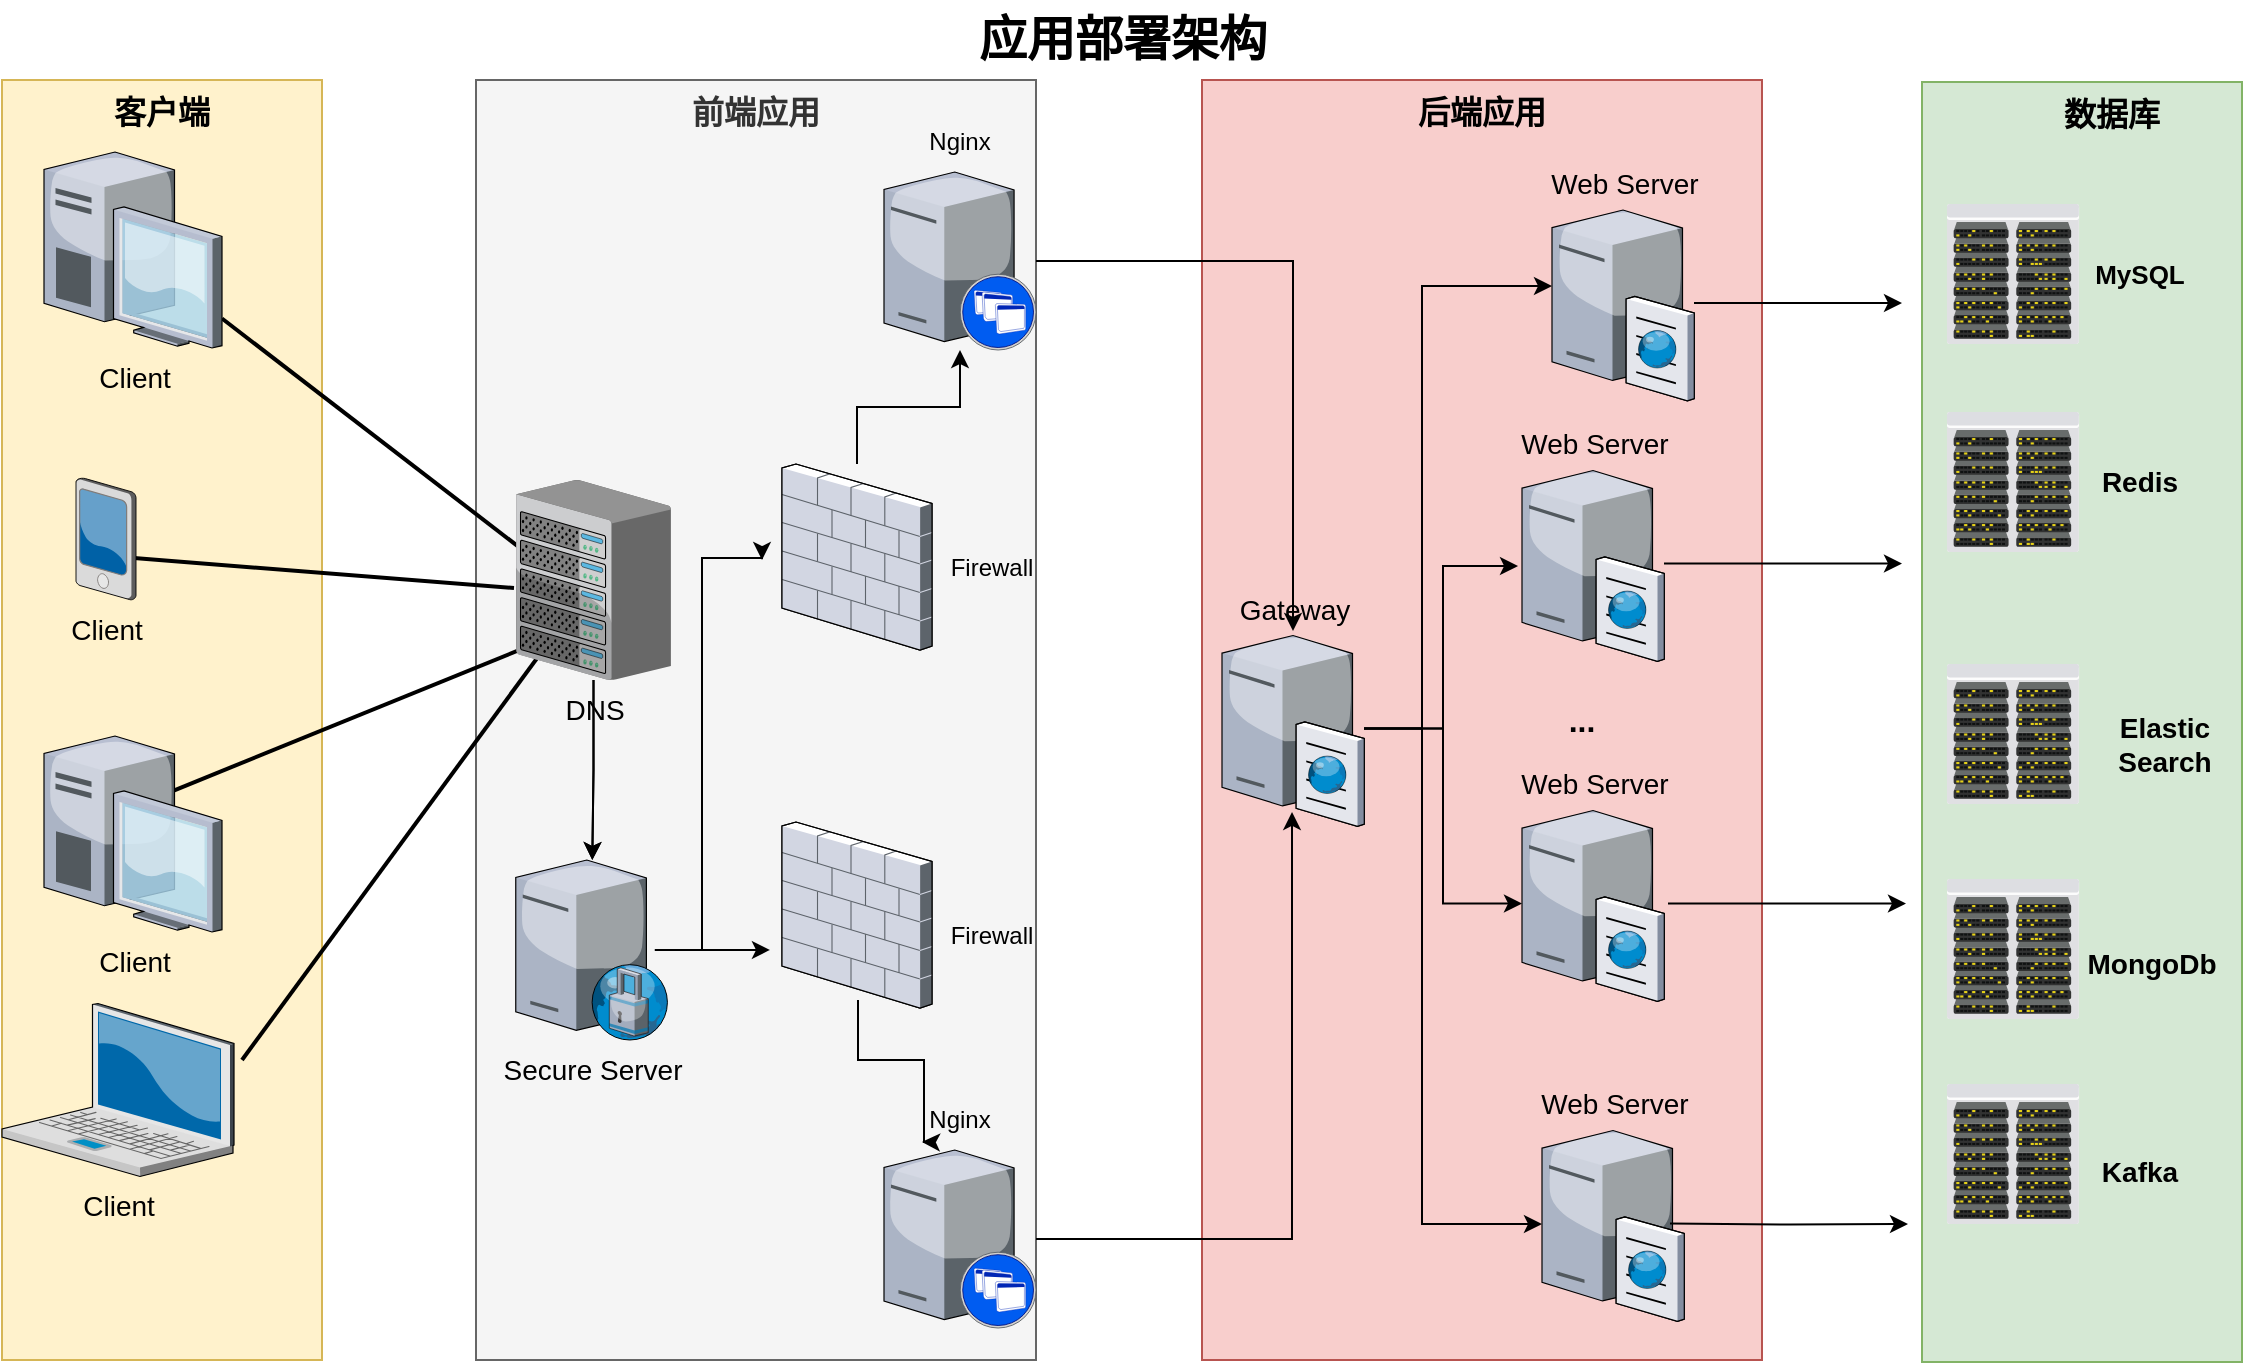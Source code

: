 <mxfile version="24.7.17">
  <diagram name="Page-1" id="e3a06f82-3646-2815-327d-82caf3d4e204">
    <mxGraphModel dx="1434" dy="746" grid="1" gridSize="10" guides="1" tooltips="1" connect="1" arrows="1" fold="1" page="1" pageScale="1.5" pageWidth="1169" pageHeight="826" background="none" math="0" shadow="0">
      <root>
        <mxCell id="0" style=";html=1;" />
        <mxCell id="1" style=";html=1;" parent="0" />
        <mxCell id="6a7d8f32e03d9370-61" value="&lt;font style=&quot;font-size: 16px;&quot;&gt;&lt;b&gt;后端应用&lt;/b&gt;&lt;/font&gt;" style="whiteSpace=wrap;html=1;fillColor=#f8cecc;fontSize=14;strokeColor=#b85450;verticalAlign=top;" parent="1" vertex="1">
          <mxGeometry x="960" y="120" width="280" height="640" as="geometry" />
        </mxCell>
        <mxCell id="6a7d8f32e03d9370-59" value="&lt;font style=&quot;font-size: 16px;&quot;&gt;&lt;b&gt;前端应用&lt;/b&gt;&lt;/font&gt;" style="whiteSpace=wrap;html=1;fillColor=#f5f5f5;fontSize=14;strokeColor=#666666;verticalAlign=top;fontColor=#333333;" parent="1" vertex="1">
          <mxGeometry x="597" y="120" width="280" height="640" as="geometry" />
        </mxCell>
        <mxCell id="6a7d8f32e03d9370-57" value="&lt;b&gt;&lt;font style=&quot;font-size: 16px;&quot;&gt;客户端&lt;/font&gt;&lt;/b&gt;" style="whiteSpace=wrap;html=1;fillColor=#fff2cc;fontSize=14;strokeColor=#d6b656;verticalAlign=top;" parent="1" vertex="1">
          <mxGeometry x="360" y="120" width="160" height="640" as="geometry" />
        </mxCell>
        <mxCell id="6a7d8f32e03d9370-35" style="edgeStyle=none;rounded=0;html=1;startSize=10;endSize=10;jettySize=auto;orthogonalLoop=1;fontSize=14;endArrow=none;endFill=0;strokeWidth=2;entryX=0.205;entryY=0.818;entryDx=0;entryDy=0;entryPerimeter=0;" parent="1" target="6a7d8f32e03d9370-16" edge="1">
          <mxGeometry relative="1" as="geometry">
            <mxPoint x="480" y="610" as="sourcePoint" />
            <mxPoint x="637" y="693.32" as="targetPoint" />
          </mxGeometry>
        </mxCell>
        <mxCell id="6a7d8f32e03d9370-2" value="Client" style="verticalLabelPosition=bottom;aspect=fixed;html=1;verticalAlign=top;strokeColor=none;shape=mxgraph.citrix.laptop_2;fillColor=#66B2FF;gradientColor=#0066CC;fontSize=14;" parent="1" vertex="1">
          <mxGeometry x="360.0" y="581.75" width="116" height="86.5" as="geometry" />
        </mxCell>
        <mxCell id="6a7d8f32e03d9370-34" style="edgeStyle=none;rounded=0;html=1;startSize=10;endSize=10;jettySize=auto;orthogonalLoop=1;fontSize=14;endArrow=none;endFill=0;strokeWidth=2;entryX=0.098;entryY=0.826;entryDx=0;entryDy=0;entryPerimeter=0;exitX=0.708;exitY=0.286;exitDx=0;exitDy=0;exitPerimeter=0;" parent="1" source="6a7d8f32e03d9370-3" target="6a7d8f32e03d9370-16" edge="1">
          <mxGeometry relative="1" as="geometry">
            <mxPoint x="450" y="490" as="sourcePoint" />
            <mxPoint x="640" y="540" as="targetPoint" />
          </mxGeometry>
        </mxCell>
        <mxCell id="6a7d8f32e03d9370-3" value="Client" style="verticalLabelPosition=bottom;aspect=fixed;html=1;verticalAlign=top;strokeColor=none;shape=mxgraph.citrix.desktop;fillColor=#66B2FF;gradientColor=#0066CC;fontSize=14;" parent="1" vertex="1">
          <mxGeometry x="381.0" y="448.0" width="89" height="98" as="geometry" />
        </mxCell>
        <mxCell id="6a7d8f32e03d9370-33" style="edgeStyle=none;rounded=0;html=1;startSize=10;endSize=10;jettySize=auto;orthogonalLoop=1;fontSize=14;endArrow=none;endFill=0;strokeWidth=2;exitX=0.9;exitY=0.492;exitDx=0;exitDy=0;exitPerimeter=0;entryX=-0.013;entryY=0.54;entryDx=0;entryDy=0;entryPerimeter=0;" parent="1" target="6a7d8f32e03d9370-16" edge="1">
          <mxGeometry relative="1" as="geometry">
            <mxPoint x="426.02" y="359.022" as="sourcePoint" />
            <mxPoint x="649.042" y="336.2" as="targetPoint" />
          </mxGeometry>
        </mxCell>
        <mxCell id="6a7d8f32e03d9370-32" style="edgeStyle=none;rounded=0;html=1;startSize=10;endSize=10;jettySize=auto;orthogonalLoop=1;fontSize=14;endArrow=none;endFill=0;strokeWidth=2;entryX=0.156;entryY=0.417;entryDx=0;entryDy=0;entryPerimeter=0;" parent="1" source="6a7d8f32e03d9370-5" target="6a7d8f32e03d9370-16" edge="1">
          <mxGeometry relative="1" as="geometry" />
        </mxCell>
        <mxCell id="6a7d8f32e03d9370-5" value="Client" style="verticalLabelPosition=bottom;aspect=fixed;html=1;verticalAlign=top;strokeColor=none;shape=mxgraph.citrix.desktop;fillColor=#66B2FF;gradientColor=#0066CC;fontSize=14;" parent="1" vertex="1">
          <mxGeometry x="381.0" y="156.0" width="89" height="98" as="geometry" />
        </mxCell>
        <mxCell id="6a7d8f32e03d9370-6" value="Client" style="verticalLabelPosition=bottom;aspect=fixed;html=1;verticalAlign=top;strokeColor=none;shape=mxgraph.citrix.pda;fillColor=#66B2FF;gradientColor=#0066CC;fontSize=14;" parent="1" vertex="1">
          <mxGeometry x="397.0" y="319" width="30" height="61" as="geometry" />
        </mxCell>
        <mxCell id="6a7d8f32e03d9370-11" value="" style="verticalLabelPosition=bottom;aspect=fixed;html=1;verticalAlign=top;strokeColor=none;shape=mxgraph.citrix.xenapp_server;fillColor=#66B2FF;gradientColor=#0066CC;fontSize=14;" parent="1" vertex="1">
          <mxGeometry x="801.0" y="655" width="76" height="89" as="geometry" />
        </mxCell>
        <mxCell id="07MpoBeY5wm7lqhEivzJ-26" style="edgeStyle=orthogonalEdgeStyle;rounded=0;orthogonalLoop=1;jettySize=auto;html=1;" edge="1" parent="1" source="6a7d8f32e03d9370-12" target="07MpoBeY5wm7lqhEivzJ-25">
          <mxGeometry relative="1" as="geometry" />
        </mxCell>
        <mxCell id="6a7d8f32e03d9370-12" value="" style="verticalLabelPosition=bottom;aspect=fixed;html=1;verticalAlign=top;strokeColor=none;shape=mxgraph.citrix.xenapp_server;fillColor=#66B2FF;gradientColor=#0066CC;fontSize=14;" parent="1" vertex="1">
          <mxGeometry x="801.0" y="166" width="76" height="89" as="geometry" />
        </mxCell>
        <mxCell id="07MpoBeY5wm7lqhEivzJ-51" style="edgeStyle=orthogonalEdgeStyle;rounded=0;orthogonalLoop=1;jettySize=auto;html=1;" edge="1" parent="1" source="6a7d8f32e03d9370-15">
          <mxGeometry relative="1" as="geometry">
            <mxPoint x="1310" y="231.5" as="targetPoint" />
          </mxGeometry>
        </mxCell>
        <mxCell id="6a7d8f32e03d9370-15" value="Web Server" style="verticalLabelPosition=top;aspect=fixed;html=1;verticalAlign=bottom;strokeColor=none;shape=mxgraph.citrix.cache_server;fillColor=#66B2FF;gradientColor=#0066CC;fontSize=14;labelPosition=center;align=center;" parent="1" vertex="1">
          <mxGeometry x="1135" y="182.75" width="71" height="97.5" as="geometry" />
        </mxCell>
        <mxCell id="07MpoBeY5wm7lqhEivzJ-1" style="edgeStyle=orthogonalEdgeStyle;rounded=0;orthogonalLoop=1;jettySize=auto;html=1;" edge="1" parent="1" source="6a7d8f32e03d9370-16" target="6a7d8f32e03d9370-25">
          <mxGeometry relative="1" as="geometry" />
        </mxCell>
        <mxCell id="07MpoBeY5wm7lqhEivzJ-49" value="" style="edgeStyle=orthogonalEdgeStyle;rounded=0;orthogonalLoop=1;jettySize=auto;html=1;" edge="1" parent="1" source="6a7d8f32e03d9370-16" target="6a7d8f32e03d9370-25">
          <mxGeometry relative="1" as="geometry" />
        </mxCell>
        <mxCell id="6a7d8f32e03d9370-16" value="DNS" style="verticalLabelPosition=bottom;aspect=fixed;html=1;verticalAlign=top;strokeColor=none;shape=mxgraph.citrix.chassis;fillColor=#66B2FF;gradientColor=#0066CC;fontSize=14;" parent="1" vertex="1">
          <mxGeometry x="617" y="320" width="77.46" height="100" as="geometry" />
        </mxCell>
        <mxCell id="6a7d8f32e03d9370-19" value="" style="verticalLabelPosition=bottom;aspect=fixed;html=1;verticalAlign=top;strokeColor=none;shape=mxgraph.citrix.firewall;fillColor=#66B2FF;gradientColor=#0066CC;fontSize=14;" parent="1" vertex="1">
          <mxGeometry x="750" y="491" width="75" height="93" as="geometry" />
        </mxCell>
        <mxCell id="6a7d8f32e03d9370-25" value="Secure Server" style="verticalLabelPosition=bottom;aspect=fixed;html=1;verticalAlign=top;strokeColor=none;shape=mxgraph.citrix.proxy_server;fillColor=#66B2FF;gradientColor=#0066CC;fontSize=14;" parent="1" vertex="1">
          <mxGeometry x="616.88" y="510" width="76.5" height="90" as="geometry" />
        </mxCell>
        <mxCell id="6a7d8f32e03d9370-62" value="应用部署架构" style="text;strokeColor=none;fillColor=none;html=1;fontSize=24;fontStyle=1;verticalAlign=middle;align=center;" parent="1" vertex="1">
          <mxGeometry x="360" y="80" width="1120" height="40" as="geometry" />
        </mxCell>
        <mxCell id="07MpoBeY5wm7lqhEivzJ-8" style="edgeStyle=orthogonalEdgeStyle;rounded=0;orthogonalLoop=1;jettySize=auto;html=1;" edge="1" parent="1" source="07MpoBeY5wm7lqhEivzJ-3" target="6a7d8f32e03d9370-12">
          <mxGeometry relative="1" as="geometry" />
        </mxCell>
        <mxCell id="07MpoBeY5wm7lqhEivzJ-3" value="" style="verticalLabelPosition=bottom;aspect=fixed;html=1;verticalAlign=top;strokeColor=none;shape=mxgraph.citrix.firewall;fillColor=#66B2FF;gradientColor=#0066CC;fontSize=14;" vertex="1" parent="1">
          <mxGeometry x="750" y="312" width="75" height="93" as="geometry" />
        </mxCell>
        <mxCell id="07MpoBeY5wm7lqhEivzJ-5" style="edgeStyle=orthogonalEdgeStyle;rounded=0;orthogonalLoop=1;jettySize=auto;html=1;" edge="1" parent="1" source="6a7d8f32e03d9370-25">
          <mxGeometry relative="1" as="geometry">
            <mxPoint x="740" y="360" as="targetPoint" />
            <Array as="points">
              <mxPoint x="710" y="555" />
              <mxPoint x="710" y="359" />
            </Array>
          </mxGeometry>
        </mxCell>
        <mxCell id="07MpoBeY5wm7lqhEivzJ-6" style="edgeStyle=orthogonalEdgeStyle;rounded=0;orthogonalLoop=1;jettySize=auto;html=1;entryX=0.013;entryY=0.688;entryDx=0;entryDy=0;entryPerimeter=0;" edge="1" parent="1">
          <mxGeometry relative="1" as="geometry">
            <mxPoint x="686.38" y="554.984" as="sourcePoint" />
            <mxPoint x="743.975" y="554.984" as="targetPoint" />
          </mxGeometry>
        </mxCell>
        <mxCell id="07MpoBeY5wm7lqhEivzJ-9" value="" style="rounded=0;whiteSpace=wrap;html=1;fillColor=#d5e8d4;strokeColor=#82b366;" vertex="1" parent="1">
          <mxGeometry x="1320" y="121" width="160" height="640" as="geometry" />
        </mxCell>
        <mxCell id="07MpoBeY5wm7lqhEivzJ-7" style="edgeStyle=orthogonalEdgeStyle;rounded=0;orthogonalLoop=1;jettySize=auto;html=1;entryX=0.25;entryY=0.112;entryDx=0;entryDy=0;entryPerimeter=0;" edge="1" parent="1">
          <mxGeometry relative="1" as="geometry">
            <mxPoint x="788" y="580" as="sourcePoint" />
            <mxPoint x="820" y="650.968" as="targetPoint" />
            <Array as="points">
              <mxPoint x="788" y="610" />
              <mxPoint x="821" y="610" />
            </Array>
          </mxGeometry>
        </mxCell>
        <mxCell id="07MpoBeY5wm7lqhEivzJ-10" value="&lt;font style=&quot;font-size: 16px;&quot;&gt;&lt;b&gt;数据库&lt;/b&gt;&lt;/font&gt;" style="text;html=1;align=center;verticalAlign=middle;whiteSpace=wrap;rounded=0;" vertex="1" parent="1">
          <mxGeometry x="1385" y="122" width="60" height="30" as="geometry" />
        </mxCell>
        <mxCell id="07MpoBeY5wm7lqhEivzJ-12" value="" style="verticalLabelPosition=bottom;sketch=0;aspect=fixed;html=1;verticalAlign=top;strokeColor=none;align=center;outlineConnect=0;shape=mxgraph.citrix.datacenter;" vertex="1" parent="1">
          <mxGeometry x="1332.5" y="182" width="66.11" height="70" as="geometry" />
        </mxCell>
        <mxCell id="07MpoBeY5wm7lqhEivzJ-15" value="&lt;font style=&quot;font-size: 13px;&quot;&gt;&lt;b&gt;MySQL&lt;/b&gt;&lt;/font&gt;" style="text;html=1;align=center;verticalAlign=middle;whiteSpace=wrap;rounded=0;" vertex="1" parent="1">
          <mxGeometry x="1398.61" y="202" width="60" height="30" as="geometry" />
        </mxCell>
        <mxCell id="07MpoBeY5wm7lqhEivzJ-16" value="&lt;font style=&quot;font-size: 14px;&quot;&gt;&lt;b&gt;Redis&lt;/b&gt;&lt;/font&gt;" style="text;html=1;align=center;verticalAlign=middle;whiteSpace=wrap;rounded=0;" vertex="1" parent="1">
          <mxGeometry x="1398.61" y="306" width="60" height="30" as="geometry" />
        </mxCell>
        <mxCell id="07MpoBeY5wm7lqhEivzJ-17" value="&lt;font style=&quot;font-size: 14px;&quot;&gt;&lt;b&gt;Elastic Search&lt;/b&gt;&lt;/font&gt;" style="text;html=1;align=center;verticalAlign=middle;whiteSpace=wrap;rounded=0;" vertex="1" parent="1">
          <mxGeometry x="1398.61" y="437.25" width="85" height="30" as="geometry" />
        </mxCell>
        <mxCell id="07MpoBeY5wm7lqhEivzJ-19" value="&lt;font style=&quot;font-size: 14px;&quot;&gt;&lt;b&gt;MongoDb&lt;/b&gt;&lt;/font&gt;" style="text;html=1;align=center;verticalAlign=middle;whiteSpace=wrap;rounded=0;" vertex="1" parent="1">
          <mxGeometry x="1404.61" y="547" width="60" height="30" as="geometry" />
        </mxCell>
        <mxCell id="07MpoBeY5wm7lqhEivzJ-21" value="&lt;font style=&quot;font-size: 14px;&quot;&gt;&lt;b&gt;Kafka&lt;/b&gt;&lt;/font&gt;" style="text;html=1;align=center;verticalAlign=middle;whiteSpace=wrap;rounded=0;" vertex="1" parent="1">
          <mxGeometry x="1398.61" y="651" width="60" height="30" as="geometry" />
        </mxCell>
        <mxCell id="07MpoBeY5wm7lqhEivzJ-52" style="edgeStyle=orthogonalEdgeStyle;rounded=0;orthogonalLoop=1;jettySize=auto;html=1;" edge="1" parent="1" source="07MpoBeY5wm7lqhEivzJ-22">
          <mxGeometry relative="1" as="geometry">
            <mxPoint x="1310" y="361.75" as="targetPoint" />
          </mxGeometry>
        </mxCell>
        <mxCell id="07MpoBeY5wm7lqhEivzJ-22" value="Web Server" style="verticalLabelPosition=top;aspect=fixed;html=1;verticalAlign=bottom;strokeColor=none;shape=mxgraph.citrix.cache_server;fillColor=#66B2FF;gradientColor=#0066CC;fontSize=14;labelPosition=center;align=center;" vertex="1" parent="1">
          <mxGeometry x="1120" y="313" width="71" height="97.5" as="geometry" />
        </mxCell>
        <mxCell id="07MpoBeY5wm7lqhEivzJ-53" style="edgeStyle=orthogonalEdgeStyle;rounded=0;orthogonalLoop=1;jettySize=auto;html=1;" edge="1" parent="1">
          <mxGeometry relative="1" as="geometry">
            <mxPoint x="1312" y="531.75" as="targetPoint" />
            <mxPoint x="1193" y="531.8" as="sourcePoint" />
          </mxGeometry>
        </mxCell>
        <mxCell id="07MpoBeY5wm7lqhEivzJ-23" value="Web Server" style="verticalLabelPosition=top;aspect=fixed;html=1;verticalAlign=bottom;strokeColor=none;shape=mxgraph.citrix.cache_server;fillColor=#66B2FF;gradientColor=#0066CC;fontSize=14;labelPosition=center;align=center;" vertex="1" parent="1">
          <mxGeometry x="1120" y="483" width="71" height="97.5" as="geometry" />
        </mxCell>
        <mxCell id="07MpoBeY5wm7lqhEivzJ-24" value="Web Server" style="verticalLabelPosition=top;aspect=fixed;html=1;verticalAlign=bottom;strokeColor=none;shape=mxgraph.citrix.cache_server;fillColor=#66B2FF;gradientColor=#0066CC;fontSize=14;labelPosition=center;align=center;" vertex="1" parent="1">
          <mxGeometry x="1130" y="643" width="71" height="97.5" as="geometry" />
        </mxCell>
        <mxCell id="07MpoBeY5wm7lqhEivzJ-28" style="edgeStyle=orthogonalEdgeStyle;rounded=0;orthogonalLoop=1;jettySize=auto;html=1;" edge="1" parent="1" source="07MpoBeY5wm7lqhEivzJ-25" target="6a7d8f32e03d9370-15">
          <mxGeometry relative="1" as="geometry">
            <Array as="points">
              <mxPoint x="1070" y="444" />
              <mxPoint x="1070" y="223" />
            </Array>
          </mxGeometry>
        </mxCell>
        <mxCell id="07MpoBeY5wm7lqhEivzJ-30" style="edgeStyle=orthogonalEdgeStyle;rounded=0;orthogonalLoop=1;jettySize=auto;html=1;" edge="1" parent="1" source="07MpoBeY5wm7lqhEivzJ-25" target="07MpoBeY5wm7lqhEivzJ-24">
          <mxGeometry relative="1" as="geometry">
            <Array as="points">
              <mxPoint x="1070" y="444" />
              <mxPoint x="1070" y="692" />
            </Array>
          </mxGeometry>
        </mxCell>
        <mxCell id="07MpoBeY5wm7lqhEivzJ-31" style="edgeStyle=orthogonalEdgeStyle;rounded=0;orthogonalLoop=1;jettySize=auto;html=1;" edge="1" parent="1" source="07MpoBeY5wm7lqhEivzJ-25" target="07MpoBeY5wm7lqhEivzJ-23">
          <mxGeometry relative="1" as="geometry" />
        </mxCell>
        <mxCell id="07MpoBeY5wm7lqhEivzJ-25" value="Gateway" style="verticalLabelPosition=top;aspect=fixed;html=1;verticalAlign=bottom;strokeColor=none;shape=mxgraph.citrix.cache_server;fillColor=#66B2FF;gradientColor=#0066CC;fontSize=14;labelPosition=center;align=center;" vertex="1" parent="1">
          <mxGeometry x="970" y="395.5" width="71" height="97.5" as="geometry" />
        </mxCell>
        <mxCell id="07MpoBeY5wm7lqhEivzJ-27" style="edgeStyle=orthogonalEdgeStyle;rounded=0;orthogonalLoop=1;jettySize=auto;html=1;entryX=0.493;entryY=0.928;entryDx=0;entryDy=0;entryPerimeter=0;" edge="1" parent="1" source="6a7d8f32e03d9370-11" target="07MpoBeY5wm7lqhEivzJ-25">
          <mxGeometry relative="1" as="geometry" />
        </mxCell>
        <mxCell id="07MpoBeY5wm7lqhEivzJ-29" style="edgeStyle=orthogonalEdgeStyle;rounded=0;orthogonalLoop=1;jettySize=auto;html=1;entryX=-0.028;entryY=0.513;entryDx=0;entryDy=0;entryPerimeter=0;" edge="1" parent="1" source="07MpoBeY5wm7lqhEivzJ-25" target="07MpoBeY5wm7lqhEivzJ-22">
          <mxGeometry relative="1" as="geometry" />
        </mxCell>
        <mxCell id="07MpoBeY5wm7lqhEivzJ-39" value="Firewall" style="text;html=1;align=center;verticalAlign=middle;whiteSpace=wrap;rounded=0;" vertex="1" parent="1">
          <mxGeometry x="825" y="349" width="60" height="30" as="geometry" />
        </mxCell>
        <mxCell id="07MpoBeY5wm7lqhEivzJ-40" value="Firewall" style="text;html=1;align=center;verticalAlign=middle;whiteSpace=wrap;rounded=0;" vertex="1" parent="1">
          <mxGeometry x="825" y="533" width="60" height="30" as="geometry" />
        </mxCell>
        <mxCell id="07MpoBeY5wm7lqhEivzJ-41" value="Nginx" style="text;html=1;align=center;verticalAlign=middle;whiteSpace=wrap;rounded=0;" vertex="1" parent="1">
          <mxGeometry x="809" y="136" width="60" height="30" as="geometry" />
        </mxCell>
        <mxCell id="07MpoBeY5wm7lqhEivzJ-42" value="Nginx" style="text;html=1;align=center;verticalAlign=middle;whiteSpace=wrap;rounded=0;" vertex="1" parent="1">
          <mxGeometry x="809" y="625" width="60" height="30" as="geometry" />
        </mxCell>
        <mxCell id="07MpoBeY5wm7lqhEivzJ-44" value="" style="verticalLabelPosition=bottom;sketch=0;aspect=fixed;html=1;verticalAlign=top;strokeColor=none;align=center;outlineConnect=0;shape=mxgraph.citrix.datacenter;" vertex="1" parent="1">
          <mxGeometry x="1332.5" y="286" width="66.11" height="70" as="geometry" />
        </mxCell>
        <mxCell id="07MpoBeY5wm7lqhEivzJ-45" value="" style="verticalLabelPosition=bottom;sketch=0;aspect=fixed;html=1;verticalAlign=top;strokeColor=none;align=center;outlineConnect=0;shape=mxgraph.citrix.datacenter;" vertex="1" parent="1">
          <mxGeometry x="1332.5" y="412" width="66.11" height="70" as="geometry" />
        </mxCell>
        <mxCell id="07MpoBeY5wm7lqhEivzJ-46" value="" style="verticalLabelPosition=bottom;sketch=0;aspect=fixed;html=1;verticalAlign=top;strokeColor=none;align=center;outlineConnect=0;shape=mxgraph.citrix.datacenter;" vertex="1" parent="1">
          <mxGeometry x="1332.5" y="519.5" width="66.11" height="70" as="geometry" />
        </mxCell>
        <mxCell id="07MpoBeY5wm7lqhEivzJ-47" value="" style="verticalLabelPosition=bottom;sketch=0;aspect=fixed;html=1;verticalAlign=top;strokeColor=none;align=center;outlineConnect=0;shape=mxgraph.citrix.datacenter;" vertex="1" parent="1">
          <mxGeometry x="1332.5" y="622" width="66.11" height="70" as="geometry" />
        </mxCell>
        <mxCell id="07MpoBeY5wm7lqhEivzJ-50" value="&lt;font style=&quot;font-size: 16px;&quot;&gt;&lt;b&gt;...&lt;/b&gt;&lt;/font&gt;" style="text;html=1;align=center;verticalAlign=middle;whiteSpace=wrap;rounded=0;" vertex="1" parent="1">
          <mxGeometry x="1120" y="425" width="60" height="30" as="geometry" />
        </mxCell>
        <mxCell id="07MpoBeY5wm7lqhEivzJ-54" style="edgeStyle=orthogonalEdgeStyle;rounded=0;orthogonalLoop=1;jettySize=auto;html=1;" edge="1" parent="1">
          <mxGeometry relative="1" as="geometry">
            <mxPoint x="1194" y="691.8" as="sourcePoint" />
            <mxPoint x="1313" y="692" as="targetPoint" />
          </mxGeometry>
        </mxCell>
      </root>
    </mxGraphModel>
  </diagram>
</mxfile>
